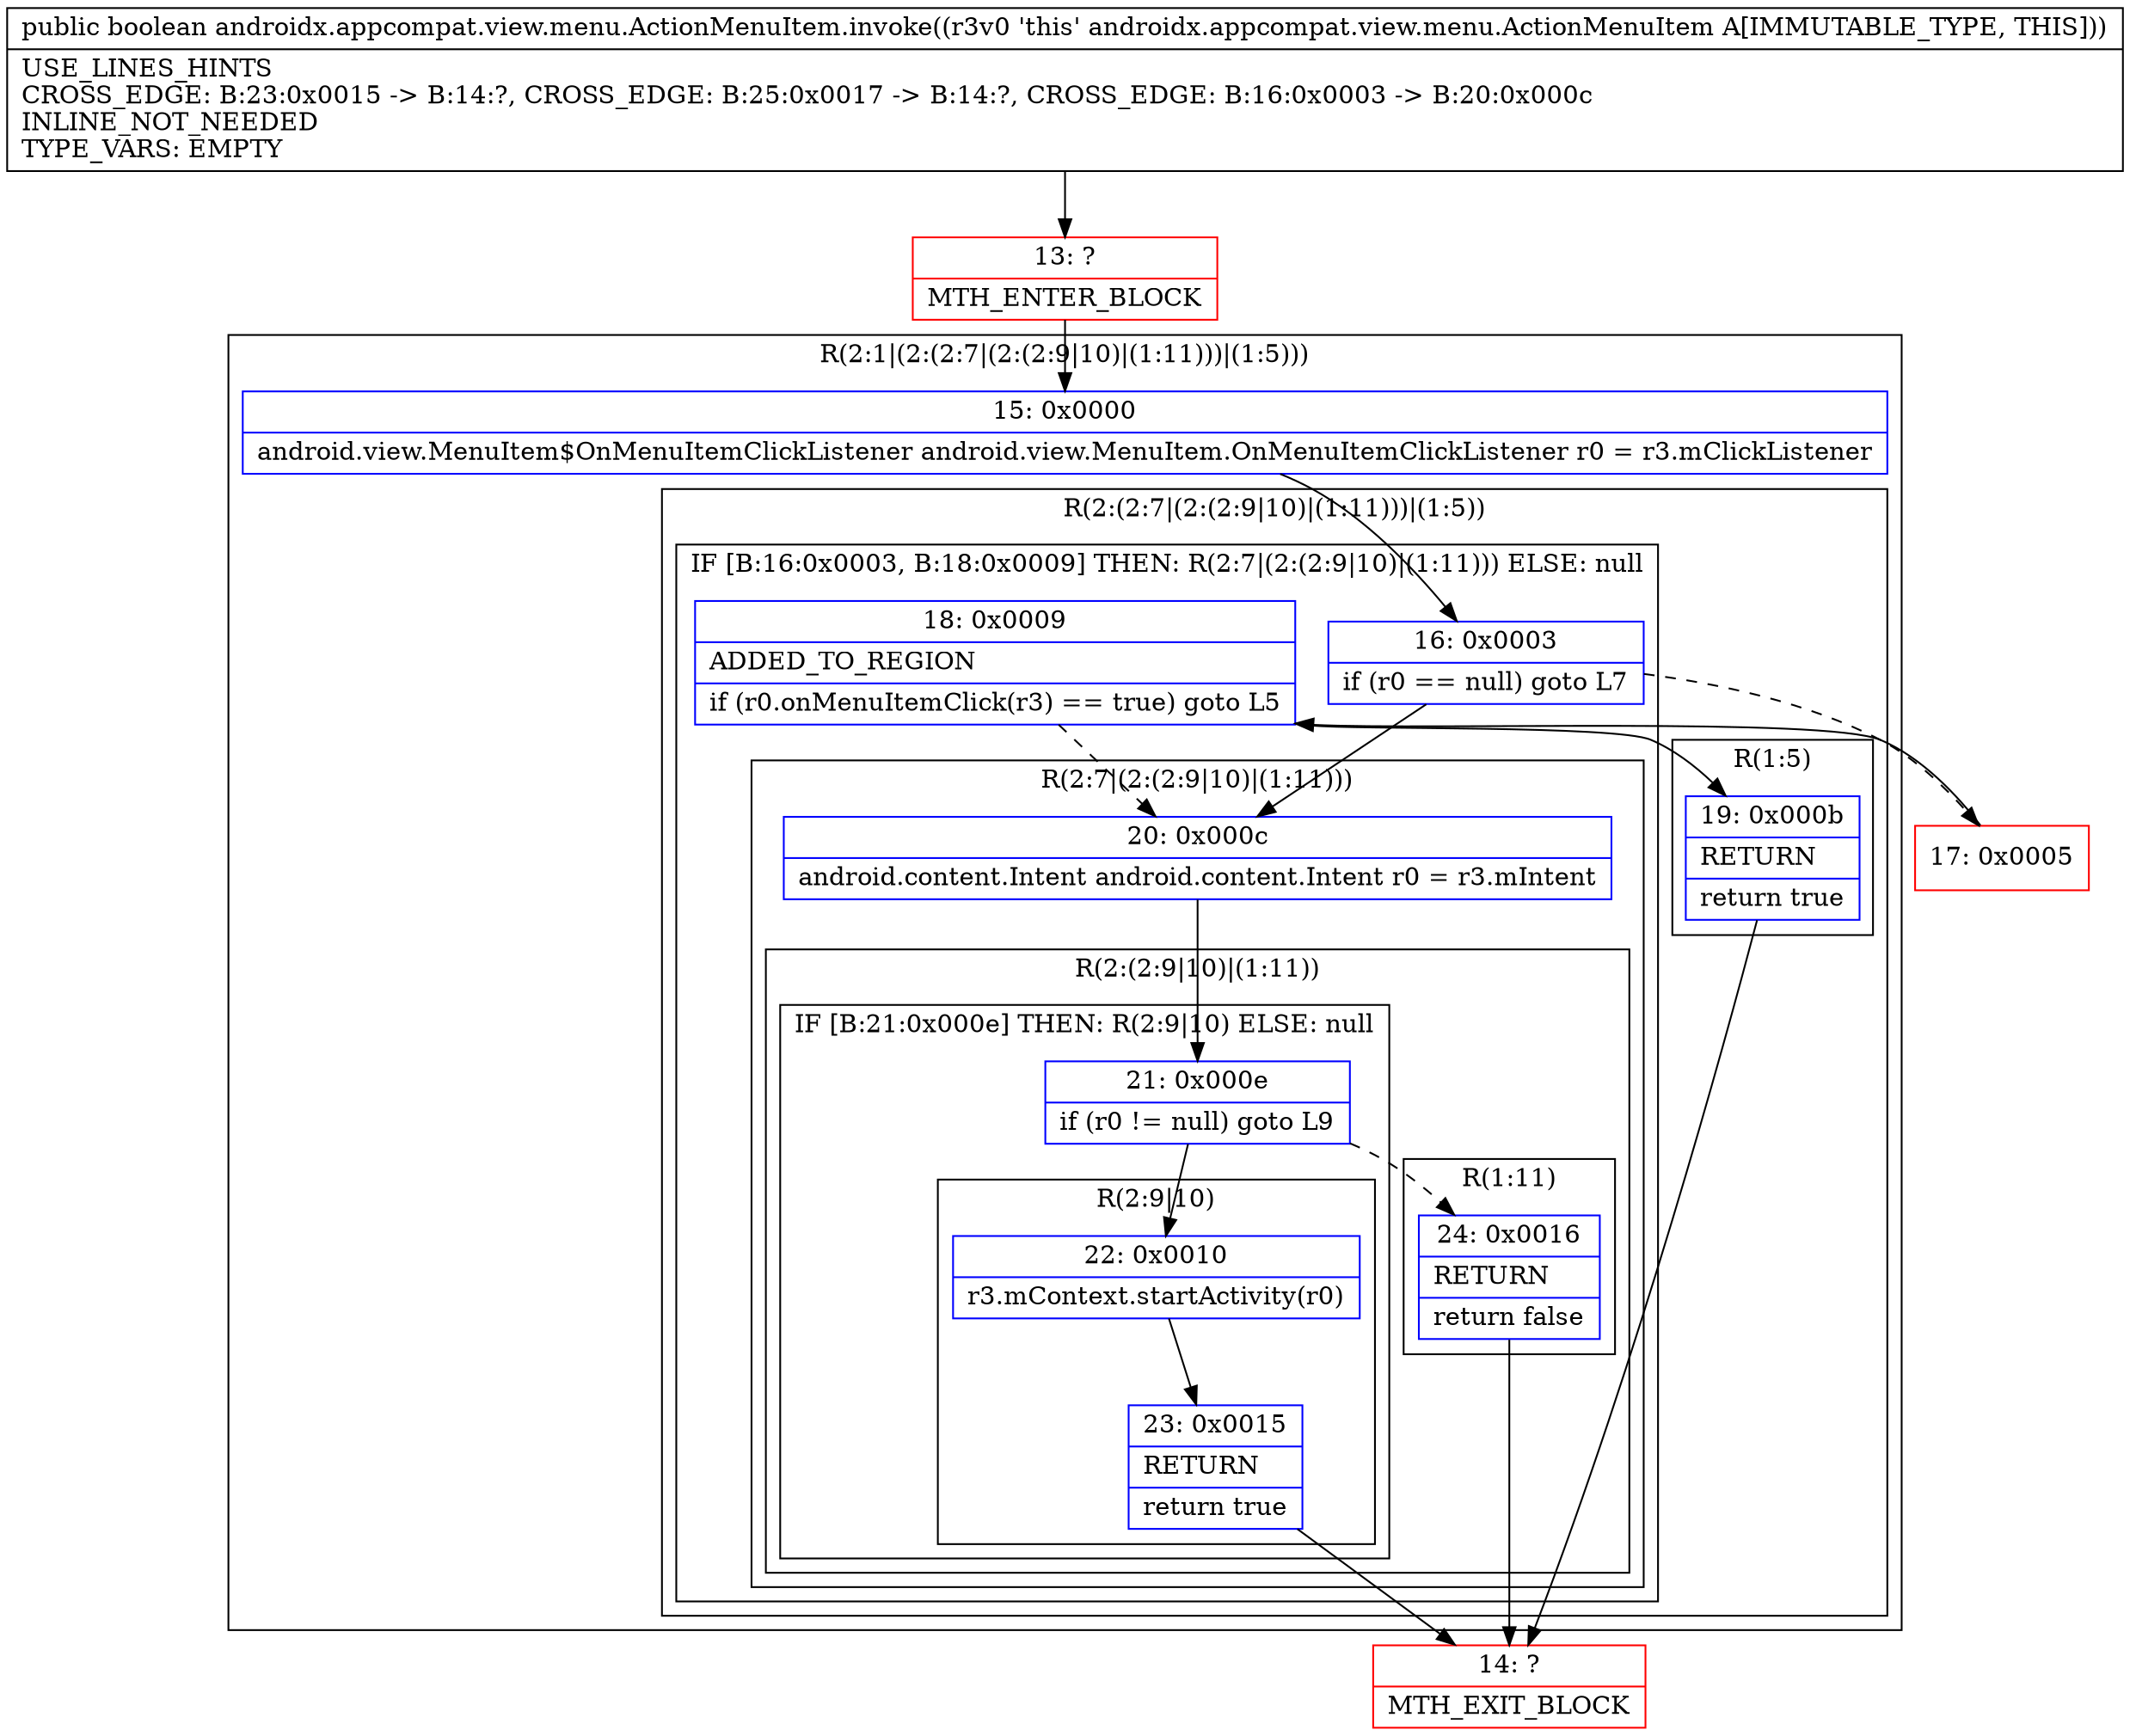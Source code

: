 digraph "CFG forandroidx.appcompat.view.menu.ActionMenuItem.invoke()Z" {
subgraph cluster_Region_2074341128 {
label = "R(2:1|(2:(2:7|(2:(2:9|10)|(1:11)))|(1:5)))";
node [shape=record,color=blue];
Node_15 [shape=record,label="{15\:\ 0x0000|android.view.MenuItem$OnMenuItemClickListener android.view.MenuItem.OnMenuItemClickListener r0 = r3.mClickListener\l}"];
subgraph cluster_Region_1803494283 {
label = "R(2:(2:7|(2:(2:9|10)|(1:11)))|(1:5))";
node [shape=record,color=blue];
subgraph cluster_IfRegion_1707015681 {
label = "IF [B:16:0x0003, B:18:0x0009] THEN: R(2:7|(2:(2:9|10)|(1:11))) ELSE: null";
node [shape=record,color=blue];
Node_16 [shape=record,label="{16\:\ 0x0003|if (r0 == null) goto L7\l}"];
Node_18 [shape=record,label="{18\:\ 0x0009|ADDED_TO_REGION\l|if (r0.onMenuItemClick(r3) == true) goto L5\l}"];
subgraph cluster_Region_1286635419 {
label = "R(2:7|(2:(2:9|10)|(1:11)))";
node [shape=record,color=blue];
Node_20 [shape=record,label="{20\:\ 0x000c|android.content.Intent android.content.Intent r0 = r3.mIntent\l}"];
subgraph cluster_Region_1646376554 {
label = "R(2:(2:9|10)|(1:11))";
node [shape=record,color=blue];
subgraph cluster_IfRegion_1511811517 {
label = "IF [B:21:0x000e] THEN: R(2:9|10) ELSE: null";
node [shape=record,color=blue];
Node_21 [shape=record,label="{21\:\ 0x000e|if (r0 != null) goto L9\l}"];
subgraph cluster_Region_1050871385 {
label = "R(2:9|10)";
node [shape=record,color=blue];
Node_22 [shape=record,label="{22\:\ 0x0010|r3.mContext.startActivity(r0)\l}"];
Node_23 [shape=record,label="{23\:\ 0x0015|RETURN\l|return true\l}"];
}
}
subgraph cluster_Region_464160441 {
label = "R(1:11)";
node [shape=record,color=blue];
Node_24 [shape=record,label="{24\:\ 0x0016|RETURN\l|return false\l}"];
}
}
}
}
subgraph cluster_Region_97811752 {
label = "R(1:5)";
node [shape=record,color=blue];
Node_19 [shape=record,label="{19\:\ 0x000b|RETURN\l|return true\l}"];
}
}
}
Node_13 [shape=record,color=red,label="{13\:\ ?|MTH_ENTER_BLOCK\l}"];
Node_17 [shape=record,color=red,label="{17\:\ 0x0005}"];
Node_14 [shape=record,color=red,label="{14\:\ ?|MTH_EXIT_BLOCK\l}"];
MethodNode[shape=record,label="{public boolean androidx.appcompat.view.menu.ActionMenuItem.invoke((r3v0 'this' androidx.appcompat.view.menu.ActionMenuItem A[IMMUTABLE_TYPE, THIS]))  | USE_LINES_HINTS\lCROSS_EDGE: B:23:0x0015 \-\> B:14:?, CROSS_EDGE: B:25:0x0017 \-\> B:14:?, CROSS_EDGE: B:16:0x0003 \-\> B:20:0x000c\lINLINE_NOT_NEEDED\lTYPE_VARS: EMPTY\l}"];
MethodNode -> Node_13;Node_15 -> Node_16;
Node_16 -> Node_17[style=dashed];
Node_16 -> Node_20;
Node_18 -> Node_19;
Node_18 -> Node_20[style=dashed];
Node_20 -> Node_21;
Node_21 -> Node_22;
Node_21 -> Node_24[style=dashed];
Node_22 -> Node_23;
Node_23 -> Node_14;
Node_24 -> Node_14;
Node_19 -> Node_14;
Node_13 -> Node_15;
Node_17 -> Node_18;
}

